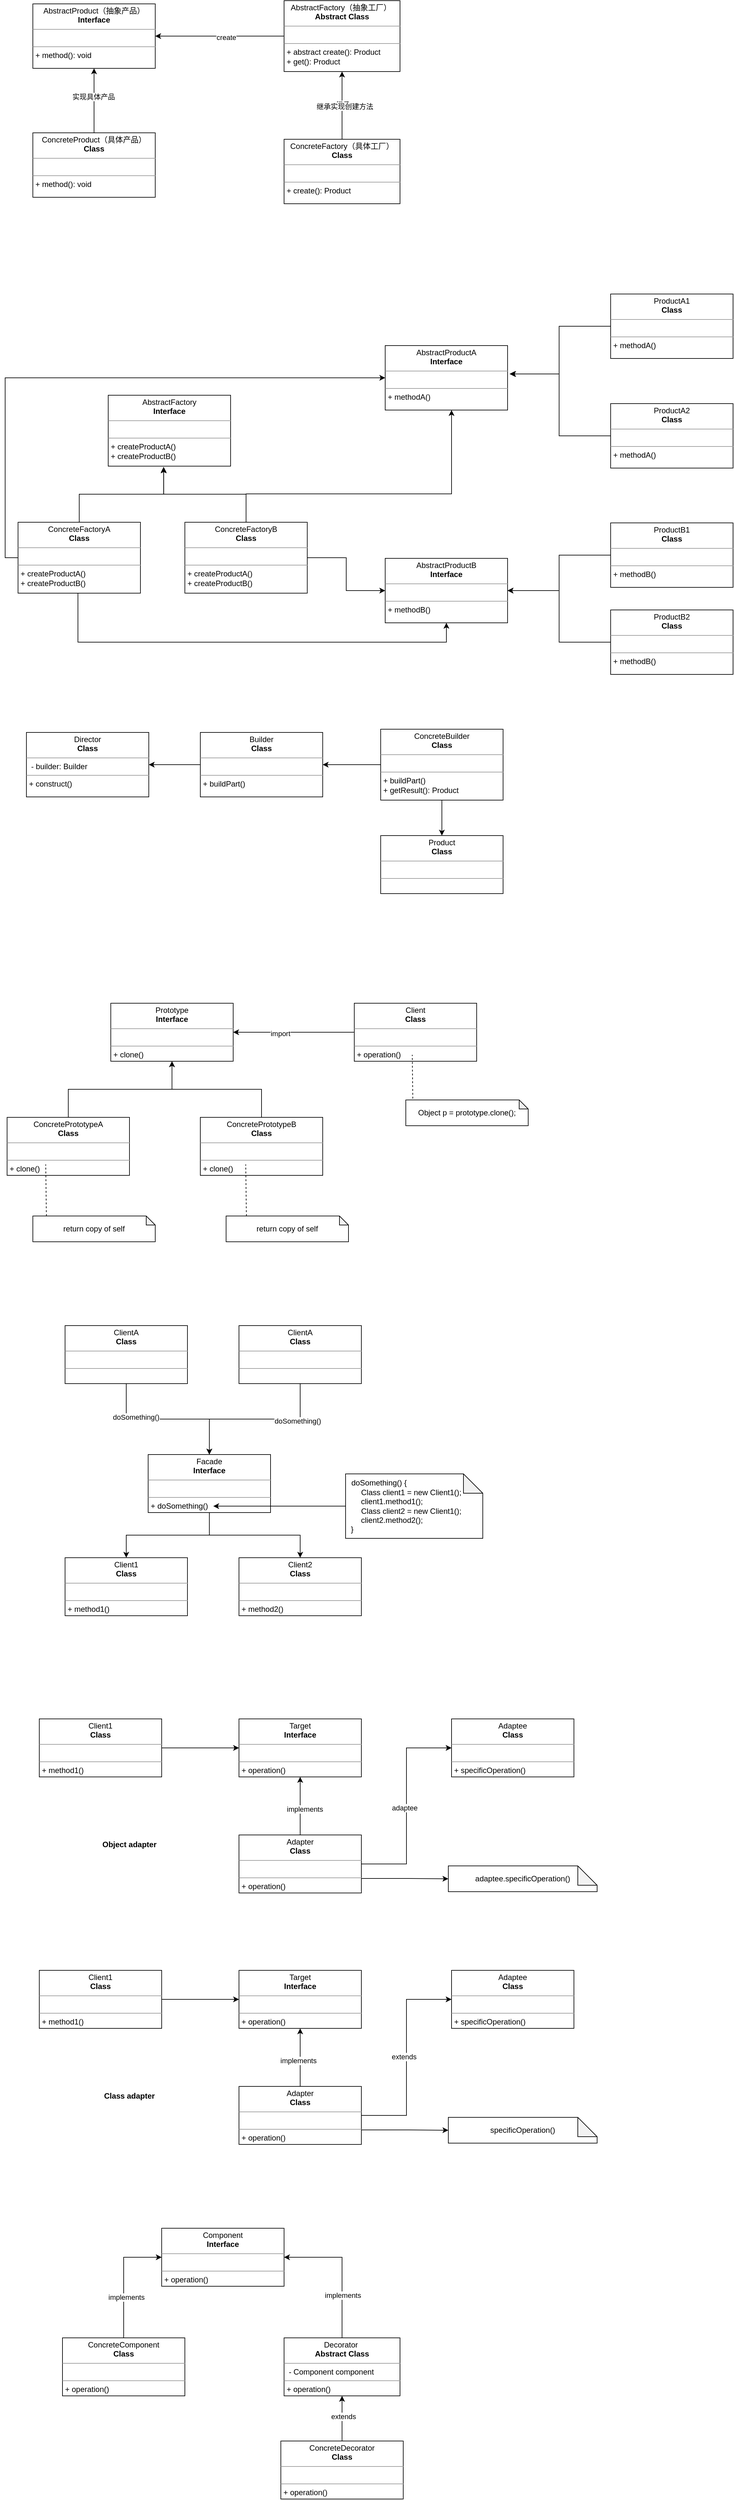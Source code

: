 <mxfile version="23.0.2" type="github">
  <diagram name="第 1 页" id="qbQ6cR2ByOW6Kd5CD2os">
    <mxGraphModel dx="1434" dy="1907" grid="1" gridSize="10" guides="1" tooltips="1" connect="1" arrows="1" fold="1" page="1" pageScale="1" pageWidth="827" pageHeight="1169" math="0" shadow="0">
      <root>
        <mxCell id="0" />
        <mxCell id="1" parent="0" />
        <mxCell id="_LMUJBaVddzOkzJX7sF0-2" value="&lt;p style=&quot;margin:0px;margin-top:4px;text-align:center;&quot;&gt;AbstractFactory&lt;br&gt;&lt;b&gt;Interface&lt;/b&gt;&lt;/p&gt;&lt;hr size=&quot;1&quot;&gt;&lt;p style=&quot;margin:0px;margin-left:4px;&quot;&gt;&lt;br&gt;&lt;/p&gt;&lt;hr size=&quot;1&quot;&gt;&lt;p style=&quot;margin:0px;margin-left:4px;&quot;&gt;+ createProductA()&lt;/p&gt;&lt;p style=&quot;margin:0px;margin-left:4px;&quot;&gt;+ createProductB()&lt;/p&gt;" style="verticalAlign=top;align=left;overflow=fill;fontSize=12;fontFamily=Helvetica;html=1;whiteSpace=wrap;" parent="1" vertex="1">
          <mxGeometry x="207" y="387" width="190" height="110" as="geometry" />
        </mxCell>
        <mxCell id="_LMUJBaVddzOkzJX7sF0-8" value="&lt;p style=&quot;margin:0px;margin-top:4px;text-align:center;&quot;&gt;AbstractProduct（抽象产品）&lt;br&gt;&lt;b&gt;Interface&lt;/b&gt;&lt;/p&gt;&lt;hr size=&quot;1&quot;&gt;&lt;p style=&quot;margin:0px;margin-left:4px;&quot;&gt;&lt;br&gt;&lt;/p&gt;&lt;hr size=&quot;1&quot;&gt;&lt;p style=&quot;margin:0px;margin-left:4px;&quot;&gt;+ method(): void&lt;/p&gt;" style="verticalAlign=top;align=left;overflow=fill;fontSize=12;fontFamily=Helvetica;html=1;whiteSpace=wrap;" parent="1" vertex="1">
          <mxGeometry x="90" y="-220" width="190" height="100" as="geometry" />
        </mxCell>
        <mxCell id="E5OfT0dyjSnbupYeVlnE-2" style="edgeStyle=orthogonalEdgeStyle;rounded=0;orthogonalLoop=1;jettySize=auto;html=1;" parent="1" source="_LMUJBaVddzOkzJX7sF0-25" target="_LMUJBaVddzOkzJX7sF0-8" edge="1">
          <mxGeometry relative="1" as="geometry" />
        </mxCell>
        <mxCell id="E5OfT0dyjSnbupYeVlnE-3" value="实现具体产品" style="edgeLabel;html=1;align=center;verticalAlign=middle;resizable=0;points=[];" parent="E5OfT0dyjSnbupYeVlnE-2" vertex="1" connectable="0">
          <mxGeometry x="0.12" y="1" relative="1" as="geometry">
            <mxPoint as="offset" />
          </mxGeometry>
        </mxCell>
        <mxCell id="_LMUJBaVddzOkzJX7sF0-25" value="&lt;p style=&quot;margin:0px;margin-top:4px;text-align:center;&quot;&gt;ConcreteProduct（具体产品）&lt;br&gt;&lt;b&gt;Class&lt;/b&gt;&lt;/p&gt;&lt;hr size=&quot;1&quot;&gt;&lt;p style=&quot;margin:0px;margin-left:4px;&quot;&gt;&lt;br&gt;&lt;/p&gt;&lt;hr size=&quot;1&quot;&gt;&lt;p style=&quot;margin:0px;margin-left:4px;&quot;&gt;+ method(): void&lt;/p&gt;" style="verticalAlign=top;align=left;overflow=fill;fontSize=12;fontFamily=Helvetica;html=1;whiteSpace=wrap;" parent="1" vertex="1">
          <mxGeometry x="90" y="-20" width="190" height="100" as="geometry" />
        </mxCell>
        <mxCell id="E5OfT0dyjSnbupYeVlnE-11" style="edgeStyle=orthogonalEdgeStyle;rounded=0;orthogonalLoop=1;jettySize=auto;html=1;entryX=1;entryY=0.5;entryDx=0;entryDy=0;" parent="1" source="_LMUJBaVddzOkzJX7sF0-26" target="_LMUJBaVddzOkzJX7sF0-8" edge="1">
          <mxGeometry relative="1" as="geometry" />
        </mxCell>
        <mxCell id="E5OfT0dyjSnbupYeVlnE-12" value="create" style="edgeLabel;html=1;align=center;verticalAlign=middle;resizable=0;points=[];" parent="E5OfT0dyjSnbupYeVlnE-11" vertex="1" connectable="0">
          <mxGeometry x="-0.1" y="2" relative="1" as="geometry">
            <mxPoint as="offset" />
          </mxGeometry>
        </mxCell>
        <mxCell id="_LMUJBaVddzOkzJX7sF0-26" value="&lt;p style=&quot;margin:0px;margin-top:4px;text-align:center;&quot;&gt;AbstractFactory（抽象工厂）&amp;nbsp;&lt;br&gt;&lt;b&gt;Abstract Class&lt;/b&gt;&lt;/p&gt;&lt;hr size=&quot;1&quot;&gt;&lt;p style=&quot;margin:0px;margin-left:4px;&quot;&gt;&lt;br&gt;&lt;/p&gt;&lt;hr size=&quot;1&quot;&gt;&lt;p style=&quot;margin:0px;margin-left:4px;&quot;&gt;+ abstract create(): Product&lt;/p&gt;&lt;p style=&quot;margin:0px;margin-left:4px;&quot;&gt;+ get(): Product&lt;/p&gt;" style="verticalAlign=top;align=left;overflow=fill;fontSize=12;fontFamily=Helvetica;html=1;whiteSpace=wrap;" parent="1" vertex="1">
          <mxGeometry x="480" y="-225" width="180" height="110" as="geometry" />
        </mxCell>
        <mxCell id="_LMUJBaVddzOkzJX7sF0-29" style="edgeStyle=orthogonalEdgeStyle;rounded=0;orthogonalLoop=1;jettySize=auto;html=1;" parent="1" source="_LMUJBaVddzOkzJX7sF0-27" target="_LMUJBaVddzOkzJX7sF0-26" edge="1">
          <mxGeometry relative="1" as="geometry" />
        </mxCell>
        <mxCell id="_LMUJBaVddzOkzJX7sF0-30" value="继承" style="edgeLabel;html=1;align=center;verticalAlign=middle;resizable=0;points=[];" parent="_LMUJBaVddzOkzJX7sF0-29" vertex="1" connectable="0">
          <mxGeometry x="0.029" y="-1" relative="1" as="geometry">
            <mxPoint as="offset" />
          </mxGeometry>
        </mxCell>
        <mxCell id="E5OfT0dyjSnbupYeVlnE-6" value="继承实现创建方法" style="edgeLabel;html=1;align=center;verticalAlign=middle;resizable=0;points=[];" parent="_LMUJBaVddzOkzJX7sF0-29" vertex="1" connectable="0">
          <mxGeometry x="-0.018" y="-4" relative="1" as="geometry">
            <mxPoint as="offset" />
          </mxGeometry>
        </mxCell>
        <mxCell id="_LMUJBaVddzOkzJX7sF0-27" value="&lt;p style=&quot;margin:0px;margin-top:4px;text-align:center;&quot;&gt;ConcreteFactory（具体工厂）&lt;br&gt;&lt;b&gt;Class&lt;/b&gt;&lt;/p&gt;&lt;hr size=&quot;1&quot;&gt;&lt;p style=&quot;margin:0px;margin-left:4px;&quot;&gt;&lt;br&gt;&lt;/p&gt;&lt;hr size=&quot;1&quot;&gt;&lt;p style=&quot;margin:0px;margin-left:4px;&quot;&gt;+ create(): Product&lt;/p&gt;" style="verticalAlign=top;align=left;overflow=fill;fontSize=12;fontFamily=Helvetica;html=1;whiteSpace=wrap;" parent="1" vertex="1">
          <mxGeometry x="480" y="-10" width="180" height="100" as="geometry" />
        </mxCell>
        <mxCell id="E5OfT0dyjSnbupYeVlnE-31" style="edgeStyle=orthogonalEdgeStyle;rounded=0;orthogonalLoop=1;jettySize=auto;html=1;entryX=0;entryY=0.5;entryDx=0;entryDy=0;" parent="1" source="E5OfT0dyjSnbupYeVlnE-16" target="E5OfT0dyjSnbupYeVlnE-18" edge="1">
          <mxGeometry relative="1" as="geometry">
            <Array as="points">
              <mxPoint x="47" y="639" />
              <mxPoint x="47" y="360" />
            </Array>
          </mxGeometry>
        </mxCell>
        <mxCell id="E5OfT0dyjSnbupYeVlnE-33" style="edgeStyle=orthogonalEdgeStyle;rounded=0;orthogonalLoop=1;jettySize=auto;html=1;entryX=0.5;entryY=1;entryDx=0;entryDy=0;" parent="1" source="E5OfT0dyjSnbupYeVlnE-16" target="E5OfT0dyjSnbupYeVlnE-21" edge="1">
          <mxGeometry relative="1" as="geometry">
            <Array as="points">
              <mxPoint x="160" y="770" />
              <mxPoint x="732" y="770" />
            </Array>
          </mxGeometry>
        </mxCell>
        <mxCell id="E5OfT0dyjSnbupYeVlnE-16" value="&lt;p style=&quot;margin:0px;margin-top:4px;text-align:center;&quot;&gt;ConcreteFactoryA&lt;br&gt;&lt;b&gt;Class&lt;/b&gt;&lt;/p&gt;&lt;hr size=&quot;1&quot;&gt;&lt;p style=&quot;margin:0px;margin-left:4px;&quot;&gt;&lt;br&gt;&lt;/p&gt;&lt;hr size=&quot;1&quot;&gt;&lt;p style=&quot;margin:0px;margin-left:4px;&quot;&gt;+ createProductA()&lt;/p&gt;&lt;p style=&quot;margin:0px;margin-left:4px;&quot;&gt;+ createProductB()&lt;/p&gt;" style="verticalAlign=top;align=left;overflow=fill;fontSize=12;fontFamily=Helvetica;html=1;whiteSpace=wrap;" parent="1" vertex="1">
          <mxGeometry x="67" y="584" width="190" height="110" as="geometry" />
        </mxCell>
        <mxCell id="E5OfT0dyjSnbupYeVlnE-34" style="edgeStyle=orthogonalEdgeStyle;rounded=0;orthogonalLoop=1;jettySize=auto;html=1;entryX=0;entryY=0.5;entryDx=0;entryDy=0;" parent="1" source="E5OfT0dyjSnbupYeVlnE-17" target="E5OfT0dyjSnbupYeVlnE-21" edge="1">
          <mxGeometry relative="1" as="geometry" />
        </mxCell>
        <mxCell id="E5OfT0dyjSnbupYeVlnE-17" value="&lt;p style=&quot;margin:0px;margin-top:4px;text-align:center;&quot;&gt;ConcreteFactoryB&lt;br&gt;&lt;b&gt;Class&lt;/b&gt;&lt;/p&gt;&lt;hr size=&quot;1&quot;&gt;&lt;p style=&quot;margin:0px;margin-left:4px;&quot;&gt;&lt;br&gt;&lt;/p&gt;&lt;hr size=&quot;1&quot;&gt;&lt;p style=&quot;margin:0px;margin-left:4px;&quot;&gt;+ createProductA()&lt;/p&gt;&lt;p style=&quot;margin:0px;margin-left:4px;&quot;&gt;+ createProductB()&lt;/p&gt;" style="verticalAlign=top;align=left;overflow=fill;fontSize=12;fontFamily=Helvetica;html=1;whiteSpace=wrap;" parent="1" vertex="1">
          <mxGeometry x="326" y="584" width="190" height="110" as="geometry" />
        </mxCell>
        <mxCell id="E5OfT0dyjSnbupYeVlnE-18" value="&lt;p style=&quot;margin:0px;margin-top:4px;text-align:center;&quot;&gt;AbstractProductA&lt;br&gt;&lt;b&gt;Interface&lt;/b&gt;&lt;/p&gt;&lt;hr size=&quot;1&quot;&gt;&lt;p style=&quot;margin:0px;margin-left:4px;&quot;&gt;&lt;br&gt;&lt;/p&gt;&lt;hr size=&quot;1&quot;&gt;&lt;p style=&quot;margin:0px;margin-left:4px;&quot;&gt;+ methodA()&lt;/p&gt;" style="verticalAlign=top;align=left;overflow=fill;fontSize=12;fontFamily=Helvetica;html=1;whiteSpace=wrap;" parent="1" vertex="1">
          <mxGeometry x="637" y="310" width="190" height="100" as="geometry" />
        </mxCell>
        <mxCell id="E5OfT0dyjSnbupYeVlnE-19" value="&lt;p style=&quot;margin:0px;margin-top:4px;text-align:center;&quot;&gt;ProductA2&lt;br&gt;&lt;b&gt;Class&lt;/b&gt;&lt;/p&gt;&lt;hr size=&quot;1&quot;&gt;&lt;p style=&quot;margin:0px;margin-left:4px;&quot;&gt;&lt;br&gt;&lt;/p&gt;&lt;hr size=&quot;1&quot;&gt;&lt;p style=&quot;margin:0px;margin-left:4px;&quot;&gt;+ methodA()&lt;/p&gt;" style="verticalAlign=top;align=left;overflow=fill;fontSize=12;fontFamily=Helvetica;html=1;whiteSpace=wrap;" parent="1" vertex="1">
          <mxGeometry x="987" y="400" width="190" height="100" as="geometry" />
        </mxCell>
        <mxCell id="E5OfT0dyjSnbupYeVlnE-20" value="&lt;p style=&quot;margin:0px;margin-top:4px;text-align:center;&quot;&gt;ProductA1&lt;br&gt;&lt;b&gt;Class&lt;/b&gt;&lt;/p&gt;&lt;hr size=&quot;1&quot;&gt;&lt;p style=&quot;margin:0px;margin-left:4px;&quot;&gt;&lt;br&gt;&lt;/p&gt;&lt;hr size=&quot;1&quot;&gt;&lt;p style=&quot;margin:0px;margin-left:4px;&quot;&gt;+ methodA()&lt;/p&gt;" style="verticalAlign=top;align=left;overflow=fill;fontSize=12;fontFamily=Helvetica;html=1;whiteSpace=wrap;" parent="1" vertex="1">
          <mxGeometry x="987" y="230" width="190" height="100" as="geometry" />
        </mxCell>
        <mxCell id="E5OfT0dyjSnbupYeVlnE-21" value="&lt;p style=&quot;margin:0px;margin-top:4px;text-align:center;&quot;&gt;AbstractProductB&lt;br&gt;&lt;b&gt;Interface&lt;/b&gt;&lt;/p&gt;&lt;hr size=&quot;1&quot;&gt;&lt;p style=&quot;margin:0px;margin-left:4px;&quot;&gt;&lt;br&gt;&lt;/p&gt;&lt;hr size=&quot;1&quot;&gt;&lt;p style=&quot;margin:0px;margin-left:4px;&quot;&gt;+ methodB()&lt;/p&gt;" style="verticalAlign=top;align=left;overflow=fill;fontSize=12;fontFamily=Helvetica;html=1;whiteSpace=wrap;" parent="1" vertex="1">
          <mxGeometry x="637" y="640" width="190" height="100" as="geometry" />
        </mxCell>
        <mxCell id="E5OfT0dyjSnbupYeVlnE-25" style="edgeStyle=orthogonalEdgeStyle;rounded=0;orthogonalLoop=1;jettySize=auto;html=1;entryX=1;entryY=0.5;entryDx=0;entryDy=0;" parent="1" source="E5OfT0dyjSnbupYeVlnE-22" target="E5OfT0dyjSnbupYeVlnE-21" edge="1">
          <mxGeometry relative="1" as="geometry" />
        </mxCell>
        <mxCell id="E5OfT0dyjSnbupYeVlnE-22" value="&lt;p style=&quot;margin:0px;margin-top:4px;text-align:center;&quot;&gt;ProductB2&lt;br&gt;&lt;b&gt;Class&lt;/b&gt;&lt;/p&gt;&lt;hr size=&quot;1&quot;&gt;&lt;p style=&quot;margin:0px;margin-left:4px;&quot;&gt;&lt;br&gt;&lt;/p&gt;&lt;hr size=&quot;1&quot;&gt;&lt;p style=&quot;margin:0px;margin-left:4px;&quot;&gt;+ methodB()&lt;/p&gt;" style="verticalAlign=top;align=left;overflow=fill;fontSize=12;fontFamily=Helvetica;html=1;whiteSpace=wrap;" parent="1" vertex="1">
          <mxGeometry x="987" y="720" width="190" height="100" as="geometry" />
        </mxCell>
        <mxCell id="E5OfT0dyjSnbupYeVlnE-24" style="edgeStyle=orthogonalEdgeStyle;rounded=0;orthogonalLoop=1;jettySize=auto;html=1;entryX=1;entryY=0.5;entryDx=0;entryDy=0;" parent="1" source="E5OfT0dyjSnbupYeVlnE-23" target="E5OfT0dyjSnbupYeVlnE-21" edge="1">
          <mxGeometry relative="1" as="geometry" />
        </mxCell>
        <mxCell id="E5OfT0dyjSnbupYeVlnE-23" value="&lt;p style=&quot;margin:0px;margin-top:4px;text-align:center;&quot;&gt;ProductB1&lt;br&gt;&lt;b&gt;Class&lt;/b&gt;&lt;/p&gt;&lt;hr size=&quot;1&quot;&gt;&lt;p style=&quot;margin:0px;margin-left:4px;&quot;&gt;&lt;br&gt;&lt;/p&gt;&lt;hr size=&quot;1&quot;&gt;&lt;p style=&quot;margin:0px;margin-left:4px;&quot;&gt;+ methodB()&lt;/p&gt;" style="verticalAlign=top;align=left;overflow=fill;fontSize=12;fontFamily=Helvetica;html=1;whiteSpace=wrap;" parent="1" vertex="1">
          <mxGeometry x="987" y="585" width="190" height="100" as="geometry" />
        </mxCell>
        <mxCell id="E5OfT0dyjSnbupYeVlnE-26" style="edgeStyle=orthogonalEdgeStyle;rounded=0;orthogonalLoop=1;jettySize=auto;html=1;entryX=0.453;entryY=1.018;entryDx=0;entryDy=0;entryPerimeter=0;" parent="1" source="E5OfT0dyjSnbupYeVlnE-16" target="_LMUJBaVddzOkzJX7sF0-2" edge="1">
          <mxGeometry relative="1" as="geometry" />
        </mxCell>
        <mxCell id="E5OfT0dyjSnbupYeVlnE-27" style="edgeStyle=orthogonalEdgeStyle;rounded=0;orthogonalLoop=1;jettySize=auto;html=1;entryX=0.453;entryY=1.009;entryDx=0;entryDy=0;entryPerimeter=0;" parent="1" source="E5OfT0dyjSnbupYeVlnE-17" target="_LMUJBaVddzOkzJX7sF0-2" edge="1">
          <mxGeometry relative="1" as="geometry" />
        </mxCell>
        <mxCell id="E5OfT0dyjSnbupYeVlnE-28" style="edgeStyle=orthogonalEdgeStyle;rounded=0;orthogonalLoop=1;jettySize=auto;html=1;entryX=1.016;entryY=0.44;entryDx=0;entryDy=0;entryPerimeter=0;" parent="1" source="E5OfT0dyjSnbupYeVlnE-20" target="E5OfT0dyjSnbupYeVlnE-18" edge="1">
          <mxGeometry relative="1" as="geometry" />
        </mxCell>
        <mxCell id="E5OfT0dyjSnbupYeVlnE-29" style="edgeStyle=orthogonalEdgeStyle;rounded=0;orthogonalLoop=1;jettySize=auto;html=1;entryX=1.021;entryY=0.44;entryDx=0;entryDy=0;entryPerimeter=0;" parent="1" source="E5OfT0dyjSnbupYeVlnE-19" target="E5OfT0dyjSnbupYeVlnE-18" edge="1">
          <mxGeometry relative="1" as="geometry" />
        </mxCell>
        <mxCell id="E5OfT0dyjSnbupYeVlnE-35" style="edgeStyle=orthogonalEdgeStyle;rounded=0;orthogonalLoop=1;jettySize=auto;html=1;entryX=0.542;entryY=1;entryDx=0;entryDy=0;entryPerimeter=0;" parent="1" source="E5OfT0dyjSnbupYeVlnE-17" target="E5OfT0dyjSnbupYeVlnE-18" edge="1">
          <mxGeometry relative="1" as="geometry">
            <Array as="points">
              <mxPoint x="421" y="540" />
              <mxPoint x="740" y="540" />
            </Array>
          </mxGeometry>
        </mxCell>
        <mxCell id="G7bzIEGxIDmM2HZuvsvY-1" value="&lt;p style=&quot;margin:0px;margin-top:4px;text-align:center;&quot;&gt;Director&lt;br&gt;&lt;b&gt;Class&lt;/b&gt;&lt;/p&gt;&lt;hr size=&quot;1&quot;&gt;&lt;p style=&quot;margin:0px;margin-left:4px;&quot;&gt;&amp;nbsp;- builder: Builder&lt;/p&gt;&lt;hr size=&quot;1&quot;&gt;&lt;p style=&quot;margin:0px;margin-left:4px;&quot;&gt;+ construct()&lt;/p&gt;" style="verticalAlign=top;align=left;overflow=fill;fontSize=12;fontFamily=Helvetica;html=1;whiteSpace=wrap;" parent="1" vertex="1">
          <mxGeometry x="80" y="910" width="190" height="100" as="geometry" />
        </mxCell>
        <mxCell id="G7bzIEGxIDmM2HZuvsvY-8" style="edgeStyle=orthogonalEdgeStyle;rounded=0;orthogonalLoop=1;jettySize=auto;html=1;" parent="1" source="G7bzIEGxIDmM2HZuvsvY-2" target="G7bzIEGxIDmM2HZuvsvY-1" edge="1">
          <mxGeometry relative="1" as="geometry" />
        </mxCell>
        <mxCell id="G7bzIEGxIDmM2HZuvsvY-2" value="&lt;p style=&quot;margin:0px;margin-top:4px;text-align:center;&quot;&gt;Builder&lt;br&gt;&lt;b&gt;Class&lt;/b&gt;&lt;/p&gt;&lt;hr size=&quot;1&quot;&gt;&lt;p style=&quot;margin:0px;margin-left:4px;&quot;&gt;&lt;br&gt;&lt;/p&gt;&lt;hr size=&quot;1&quot;&gt;&lt;p style=&quot;margin:0px;margin-left:4px;&quot;&gt;+ buildPart()&lt;/p&gt;" style="verticalAlign=top;align=left;overflow=fill;fontSize=12;fontFamily=Helvetica;html=1;whiteSpace=wrap;" parent="1" vertex="1">
          <mxGeometry x="350" y="910" width="190" height="100" as="geometry" />
        </mxCell>
        <mxCell id="G7bzIEGxIDmM2HZuvsvY-5" style="edgeStyle=orthogonalEdgeStyle;rounded=0;orthogonalLoop=1;jettySize=auto;html=1;entryX=0.5;entryY=0;entryDx=0;entryDy=0;" parent="1" source="G7bzIEGxIDmM2HZuvsvY-3" target="G7bzIEGxIDmM2HZuvsvY-4" edge="1">
          <mxGeometry relative="1" as="geometry" />
        </mxCell>
        <mxCell id="G7bzIEGxIDmM2HZuvsvY-7" style="edgeStyle=orthogonalEdgeStyle;rounded=0;orthogonalLoop=1;jettySize=auto;html=1;" parent="1" source="G7bzIEGxIDmM2HZuvsvY-3" target="G7bzIEGxIDmM2HZuvsvY-2" edge="1">
          <mxGeometry relative="1" as="geometry" />
        </mxCell>
        <mxCell id="G7bzIEGxIDmM2HZuvsvY-3" value="&lt;p style=&quot;margin:0px;margin-top:4px;text-align:center;&quot;&gt;ConcreteBuilder&lt;br&gt;&lt;b&gt;Class&lt;/b&gt;&lt;/p&gt;&lt;hr size=&quot;1&quot;&gt;&lt;p style=&quot;margin:0px;margin-left:4px;&quot;&gt;&lt;br&gt;&lt;/p&gt;&lt;hr size=&quot;1&quot;&gt;&lt;p style=&quot;margin:0px;margin-left:4px;&quot;&gt;+ buildPart()&lt;/p&gt;&lt;p style=&quot;margin:0px;margin-left:4px;&quot;&gt;+ getResult(): Product&lt;/p&gt;" style="verticalAlign=top;align=left;overflow=fill;fontSize=12;fontFamily=Helvetica;html=1;whiteSpace=wrap;" parent="1" vertex="1">
          <mxGeometry x="630" y="905" width="190" height="110" as="geometry" />
        </mxCell>
        <mxCell id="G7bzIEGxIDmM2HZuvsvY-4" value="&lt;p style=&quot;margin:0px;margin-top:4px;text-align:center;&quot;&gt;Product&lt;br&gt;&lt;b&gt;Class&lt;/b&gt;&lt;/p&gt;&lt;hr size=&quot;1&quot;&gt;&lt;p style=&quot;margin:0px;margin-left:4px;&quot;&gt;&lt;br&gt;&lt;/p&gt;&lt;hr size=&quot;1&quot;&gt;&lt;p style=&quot;margin:0px;margin-left:4px;&quot;&gt;&lt;br&gt;&lt;/p&gt;" style="verticalAlign=top;align=left;overflow=fill;fontSize=12;fontFamily=Helvetica;html=1;whiteSpace=wrap;" parent="1" vertex="1">
          <mxGeometry x="630" y="1070" width="190" height="90" as="geometry" />
        </mxCell>
        <mxCell id="EGWMKxYaBp4hWQA9BS_I-1" value="&lt;p style=&quot;margin:0px;margin-top:4px;text-align:center;&quot;&gt;Prototype&lt;br&gt;&lt;b&gt;Interface&lt;/b&gt;&lt;/p&gt;&lt;hr size=&quot;1&quot;&gt;&lt;p style=&quot;margin:0px;margin-left:4px;&quot;&gt;&lt;br&gt;&lt;/p&gt;&lt;hr size=&quot;1&quot;&gt;&lt;p style=&quot;margin:0px;margin-left:4px;&quot;&gt;+ clone()&lt;br&gt;&lt;/p&gt;" style="verticalAlign=top;align=left;overflow=fill;fontSize=12;fontFamily=Helvetica;html=1;whiteSpace=wrap;" parent="1" vertex="1">
          <mxGeometry x="211" y="1330" width="190" height="90" as="geometry" />
        </mxCell>
        <mxCell id="EGWMKxYaBp4hWQA9BS_I-17" style="edgeStyle=orthogonalEdgeStyle;rounded=0;orthogonalLoop=1;jettySize=auto;html=1;" parent="1" source="EGWMKxYaBp4hWQA9BS_I-2" target="EGWMKxYaBp4hWQA9BS_I-1" edge="1">
          <mxGeometry relative="1" as="geometry" />
        </mxCell>
        <mxCell id="EGWMKxYaBp4hWQA9BS_I-18" value="import" style="edgeLabel;html=1;align=center;verticalAlign=middle;resizable=0;points=[];" parent="EGWMKxYaBp4hWQA9BS_I-17" vertex="1" connectable="0">
          <mxGeometry x="0.223" y="2" relative="1" as="geometry">
            <mxPoint as="offset" />
          </mxGeometry>
        </mxCell>
        <mxCell id="EGWMKxYaBp4hWQA9BS_I-2" value="&lt;p style=&quot;margin:0px;margin-top:4px;text-align:center;&quot;&gt;Client&lt;br&gt;&lt;b&gt;Class&lt;/b&gt;&lt;/p&gt;&lt;hr size=&quot;1&quot;&gt;&lt;p style=&quot;margin:0px;margin-left:4px;&quot;&gt;&lt;br&gt;&lt;/p&gt;&lt;hr size=&quot;1&quot;&gt;&lt;p style=&quot;margin:0px;margin-left:4px;&quot;&gt;+ operation()&lt;/p&gt;" style="verticalAlign=top;align=left;overflow=fill;fontSize=12;fontFamily=Helvetica;html=1;whiteSpace=wrap;" parent="1" vertex="1">
          <mxGeometry x="589" y="1330" width="190" height="90" as="geometry" />
        </mxCell>
        <mxCell id="EGWMKxYaBp4hWQA9BS_I-3" value="return copy of self" style="shape=note;whiteSpace=wrap;html=1;backgroundOutline=1;darkOpacity=0.05;size=14;" parent="1" vertex="1">
          <mxGeometry x="90" y="1660" width="190" height="40" as="geometry" />
        </mxCell>
        <mxCell id="EGWMKxYaBp4hWQA9BS_I-4" value="" style="endArrow=none;dashed=1;html=1;rounded=0;exitX=0.058;exitY=0.25;exitDx=0;exitDy=0;exitPerimeter=0;" parent="1" source="EGWMKxYaBp4hWQA9BS_I-12" edge="1">
          <mxGeometry width="50" height="50" relative="1" as="geometry">
            <mxPoint x="679" y="1460" as="sourcePoint" />
            <mxPoint x="679" y="1410" as="targetPoint" />
          </mxGeometry>
        </mxCell>
        <mxCell id="EGWMKxYaBp4hWQA9BS_I-16" style="edgeStyle=orthogonalEdgeStyle;rounded=0;orthogonalLoop=1;jettySize=auto;html=1;entryX=0.5;entryY=1;entryDx=0;entryDy=0;" parent="1" source="EGWMKxYaBp4hWQA9BS_I-6" target="EGWMKxYaBp4hWQA9BS_I-1" edge="1">
          <mxGeometry relative="1" as="geometry" />
        </mxCell>
        <mxCell id="EGWMKxYaBp4hWQA9BS_I-6" value="&lt;p style=&quot;margin:0px;margin-top:4px;text-align:center;&quot;&gt;ConcretePrototypeA&lt;br&gt;&lt;b&gt;Class&lt;/b&gt;&lt;/p&gt;&lt;hr size=&quot;1&quot;&gt;&lt;p style=&quot;margin:0px;margin-left:4px;&quot;&gt;&lt;br&gt;&lt;/p&gt;&lt;hr size=&quot;1&quot;&gt;&lt;p style=&quot;margin:0px;margin-left:4px;&quot;&gt;+ clone()&lt;/p&gt;" style="verticalAlign=top;align=left;overflow=fill;fontSize=12;fontFamily=Helvetica;html=1;whiteSpace=wrap;" parent="1" vertex="1">
          <mxGeometry x="50" y="1507" width="190" height="90" as="geometry" />
        </mxCell>
        <mxCell id="EGWMKxYaBp4hWQA9BS_I-15" style="edgeStyle=orthogonalEdgeStyle;rounded=0;orthogonalLoop=1;jettySize=auto;html=1;entryX=0.5;entryY=1;entryDx=0;entryDy=0;" parent="1" source="EGWMKxYaBp4hWQA9BS_I-7" target="EGWMKxYaBp4hWQA9BS_I-1" edge="1">
          <mxGeometry relative="1" as="geometry" />
        </mxCell>
        <mxCell id="EGWMKxYaBp4hWQA9BS_I-7" value="&lt;p style=&quot;margin:0px;margin-top:4px;text-align:center;&quot;&gt;ConcretePrototypeB&lt;br&gt;&lt;b&gt;Class&lt;/b&gt;&lt;/p&gt;&lt;hr size=&quot;1&quot;&gt;&lt;p style=&quot;margin:0px;margin-left:4px;&quot;&gt;&lt;br&gt;&lt;/p&gt;&lt;hr size=&quot;1&quot;&gt;&lt;p style=&quot;margin:0px;margin-left:4px;&quot;&gt;+ clone()&lt;/p&gt;" style="verticalAlign=top;align=left;overflow=fill;fontSize=12;fontFamily=Helvetica;html=1;whiteSpace=wrap;" parent="1" vertex="1">
          <mxGeometry x="350" y="1507" width="190" height="90" as="geometry" />
        </mxCell>
        <mxCell id="EGWMKxYaBp4hWQA9BS_I-11" value="return copy of self" style="shape=note;whiteSpace=wrap;html=1;backgroundOutline=1;darkOpacity=0.05;size=14;" parent="1" vertex="1">
          <mxGeometry x="390" y="1660" width="190" height="40" as="geometry" />
        </mxCell>
        <mxCell id="EGWMKxYaBp4hWQA9BS_I-12" value="Object p = prototype.clone();" style="shape=note;whiteSpace=wrap;html=1;backgroundOutline=1;darkOpacity=0.05;size=14;" parent="1" vertex="1">
          <mxGeometry x="669" y="1480" width="190" height="40" as="geometry" />
        </mxCell>
        <mxCell id="EGWMKxYaBp4hWQA9BS_I-13" value="" style="endArrow=none;dashed=1;html=1;rounded=0;exitX=0.058;exitY=0.25;exitDx=0;exitDy=0;exitPerimeter=0;" parent="1" edge="1">
          <mxGeometry width="50" height="50" relative="1" as="geometry">
            <mxPoint x="421.5" y="1660" as="sourcePoint" />
            <mxPoint x="420.5" y="1580" as="targetPoint" />
          </mxGeometry>
        </mxCell>
        <mxCell id="EGWMKxYaBp4hWQA9BS_I-14" value="" style="endArrow=none;dashed=1;html=1;rounded=0;exitX=0.058;exitY=0.25;exitDx=0;exitDy=0;exitPerimeter=0;" parent="1" edge="1">
          <mxGeometry width="50" height="50" relative="1" as="geometry">
            <mxPoint x="111" y="1660" as="sourcePoint" />
            <mxPoint x="110" y="1580" as="targetPoint" />
          </mxGeometry>
        </mxCell>
        <mxCell id="w5o5N3nwW46hR8c56F0j-5" style="edgeStyle=orthogonalEdgeStyle;rounded=0;orthogonalLoop=1;jettySize=auto;html=1;exitX=0.5;exitY=1;exitDx=0;exitDy=0;entryX=0.5;entryY=0;entryDx=0;entryDy=0;" parent="1" source="w5o5N3nwW46hR8c56F0j-1" target="w5o5N3nwW46hR8c56F0j-4" edge="1">
          <mxGeometry relative="1" as="geometry" />
        </mxCell>
        <mxCell id="w5o5N3nwW46hR8c56F0j-7" value="doSomething()" style="edgeLabel;html=1;align=center;verticalAlign=middle;resizable=0;points=[];" parent="w5o5N3nwW46hR8c56F0j-5" vertex="1" connectable="0">
          <mxGeometry x="-0.414" y="3" relative="1" as="geometry">
            <mxPoint as="offset" />
          </mxGeometry>
        </mxCell>
        <mxCell id="w5o5N3nwW46hR8c56F0j-1" value="&lt;p style=&quot;margin:0px;margin-top:4px;text-align:center;&quot;&gt;ClientA&lt;br&gt;&lt;b&gt;Class&lt;/b&gt;&lt;/p&gt;&lt;hr size=&quot;1&quot;&gt;&lt;p style=&quot;margin:0px;margin-left:4px;&quot;&gt;&lt;br&gt;&lt;/p&gt;&lt;hr size=&quot;1&quot;&gt;&lt;p style=&quot;margin:0px;margin-left:4px;&quot;&gt;&lt;br&gt;&lt;/p&gt;" style="verticalAlign=top;align=left;overflow=fill;fontSize=12;fontFamily=Helvetica;html=1;whiteSpace=wrap;" parent="1" vertex="1">
          <mxGeometry x="140" y="1830" width="190" height="90" as="geometry" />
        </mxCell>
        <mxCell id="w5o5N3nwW46hR8c56F0j-6" style="edgeStyle=orthogonalEdgeStyle;rounded=0;orthogonalLoop=1;jettySize=auto;html=1;entryX=0.5;entryY=0;entryDx=0;entryDy=0;" parent="1" source="w5o5N3nwW46hR8c56F0j-2" target="w5o5N3nwW46hR8c56F0j-4" edge="1">
          <mxGeometry relative="1" as="geometry" />
        </mxCell>
        <mxCell id="w5o5N3nwW46hR8c56F0j-8" value="doSomething()" style="edgeLabel;html=1;align=center;verticalAlign=middle;resizable=0;points=[];" parent="w5o5N3nwW46hR8c56F0j-6" vertex="1" connectable="0">
          <mxGeometry x="-0.53" y="3" relative="1" as="geometry">
            <mxPoint as="offset" />
          </mxGeometry>
        </mxCell>
        <mxCell id="w5o5N3nwW46hR8c56F0j-2" value="&lt;p style=&quot;margin:0px;margin-top:4px;text-align:center;&quot;&gt;ClientA&lt;br&gt;&lt;b&gt;Class&lt;/b&gt;&lt;/p&gt;&lt;hr size=&quot;1&quot;&gt;&lt;p style=&quot;margin:0px;margin-left:4px;&quot;&gt;&lt;br&gt;&lt;/p&gt;&lt;hr size=&quot;1&quot;&gt;&lt;p style=&quot;margin:0px;margin-left:4px;&quot;&gt;&lt;br&gt;&lt;/p&gt;" style="verticalAlign=top;align=left;overflow=fill;fontSize=12;fontFamily=Helvetica;html=1;whiteSpace=wrap;" parent="1" vertex="1">
          <mxGeometry x="410" y="1830" width="190" height="90" as="geometry" />
        </mxCell>
        <mxCell id="w5o5N3nwW46hR8c56F0j-12" style="edgeStyle=orthogonalEdgeStyle;rounded=0;orthogonalLoop=1;jettySize=auto;html=1;entryX=0.5;entryY=0;entryDx=0;entryDy=0;" parent="1" source="w5o5N3nwW46hR8c56F0j-4" target="w5o5N3nwW46hR8c56F0j-10" edge="1">
          <mxGeometry relative="1" as="geometry" />
        </mxCell>
        <mxCell id="w5o5N3nwW46hR8c56F0j-13" style="edgeStyle=orthogonalEdgeStyle;rounded=0;orthogonalLoop=1;jettySize=auto;html=1;" parent="1" source="w5o5N3nwW46hR8c56F0j-4" target="w5o5N3nwW46hR8c56F0j-11" edge="1">
          <mxGeometry relative="1" as="geometry" />
        </mxCell>
        <mxCell id="w5o5N3nwW46hR8c56F0j-4" value="&lt;p style=&quot;margin:0px;margin-top:4px;text-align:center;&quot;&gt;Facade&lt;br&gt;&lt;b&gt;Interface&lt;/b&gt;&lt;/p&gt;&lt;hr size=&quot;1&quot;&gt;&lt;p style=&quot;margin:0px;margin-left:4px;&quot;&gt;&lt;br&gt;&lt;/p&gt;&lt;hr size=&quot;1&quot;&gt;&lt;p style=&quot;margin:0px;margin-left:4px;&quot;&gt;+ doSomething()&lt;br&gt;&lt;/p&gt;" style="verticalAlign=top;align=left;overflow=fill;fontSize=12;fontFamily=Helvetica;html=1;whiteSpace=wrap;" parent="1" vertex="1">
          <mxGeometry x="269" y="2030" width="190" height="90" as="geometry" />
        </mxCell>
        <mxCell id="w5o5N3nwW46hR8c56F0j-10" value="&lt;p style=&quot;margin:0px;margin-top:4px;text-align:center;&quot;&gt;Client1&lt;br&gt;&lt;b&gt;Class&lt;/b&gt;&lt;/p&gt;&lt;hr size=&quot;1&quot;&gt;&lt;p style=&quot;margin:0px;margin-left:4px;&quot;&gt;&lt;br&gt;&lt;/p&gt;&lt;hr size=&quot;1&quot;&gt;&lt;p style=&quot;margin:0px;margin-left:4px;&quot;&gt;+ method1()&lt;/p&gt;" style="verticalAlign=top;align=left;overflow=fill;fontSize=12;fontFamily=Helvetica;html=1;whiteSpace=wrap;" parent="1" vertex="1">
          <mxGeometry x="140" y="2190" width="190" height="90" as="geometry" />
        </mxCell>
        <mxCell id="w5o5N3nwW46hR8c56F0j-11" value="&lt;p style=&quot;margin:0px;margin-top:4px;text-align:center;&quot;&gt;Client2&lt;br&gt;&lt;b&gt;Class&lt;/b&gt;&lt;/p&gt;&lt;hr size=&quot;1&quot;&gt;&lt;p style=&quot;margin:0px;margin-left:4px;&quot;&gt;&lt;br&gt;&lt;/p&gt;&lt;hr size=&quot;1&quot;&gt;&lt;p style=&quot;margin:0px;margin-left:4px;&quot;&gt;+ method2()&lt;/p&gt;" style="verticalAlign=top;align=left;overflow=fill;fontSize=12;fontFamily=Helvetica;html=1;whiteSpace=wrap;" parent="1" vertex="1">
          <mxGeometry x="410" y="2190" width="190" height="90" as="geometry" />
        </mxCell>
        <mxCell id="w5o5N3nwW46hR8c56F0j-14" value="doSomething() {&amp;nbsp; &amp;nbsp; &amp;nbsp; &amp;nbsp; &amp;nbsp; &amp;nbsp; &amp;nbsp; &amp;nbsp; &amp;nbsp; &amp;nbsp; &amp;nbsp; &amp;nbsp; &amp;nbsp; &amp;nbsp; &amp;nbsp; &amp;nbsp; &amp;nbsp;&lt;br&gt;&amp;nbsp;Class client1 = new Client1();&amp;nbsp; &amp;nbsp;&amp;nbsp;&lt;br&gt;client1.method1();&amp;nbsp; &amp;nbsp; &amp;nbsp; &amp;nbsp; &amp;nbsp; &amp;nbsp; &amp;nbsp; &amp;nbsp; &amp;nbsp; &amp;nbsp; &amp;nbsp;&lt;br&gt;&amp;nbsp;Class client2 = new Client1();&amp;nbsp; &amp;nbsp;&amp;nbsp;&lt;br&gt;client2.method2();&amp;nbsp; &amp;nbsp; &amp;nbsp; &amp;nbsp; &amp;nbsp; &amp;nbsp; &amp;nbsp; &amp;nbsp; &amp;nbsp; &amp;nbsp; &amp;nbsp;&lt;br&gt;&amp;nbsp;}&amp;nbsp; &amp;nbsp; &amp;nbsp; &amp;nbsp; &amp;nbsp; &amp;nbsp; &amp;nbsp; &amp;nbsp; &amp;nbsp; &amp;nbsp; &amp;nbsp; &amp;nbsp; &amp;nbsp; &amp;nbsp; &amp;nbsp; &amp;nbsp; &amp;nbsp; &amp;nbsp; &amp;nbsp; &amp;nbsp; &amp;nbsp; &amp;nbsp; &amp;nbsp; &amp;nbsp; &amp;nbsp; &amp;nbsp; &amp;nbsp; &amp;nbsp; &amp;nbsp; &amp;nbsp;" style="shape=note;whiteSpace=wrap;html=1;backgroundOutline=1;darkOpacity=0.05;" parent="1" vertex="1">
          <mxGeometry x="575.5" y="2060" width="213" height="100" as="geometry" />
        </mxCell>
        <mxCell id="w5o5N3nwW46hR8c56F0j-16" style="edgeStyle=orthogonalEdgeStyle;rounded=0;orthogonalLoop=1;jettySize=auto;html=1;entryX=0.532;entryY=0.889;entryDx=0;entryDy=0;entryPerimeter=0;" parent="1" source="w5o5N3nwW46hR8c56F0j-14" target="w5o5N3nwW46hR8c56F0j-4" edge="1">
          <mxGeometry relative="1" as="geometry" />
        </mxCell>
        <mxCell id="w5o5N3nwW46hR8c56F0j-22" style="edgeStyle=orthogonalEdgeStyle;rounded=0;orthogonalLoop=1;jettySize=auto;html=1;" parent="1" source="w5o5N3nwW46hR8c56F0j-18" target="w5o5N3nwW46hR8c56F0j-19" edge="1">
          <mxGeometry relative="1" as="geometry" />
        </mxCell>
        <mxCell id="w5o5N3nwW46hR8c56F0j-18" value="&lt;p style=&quot;margin:0px;margin-top:4px;text-align:center;&quot;&gt;Client1&lt;br&gt;&lt;b&gt;Class&lt;/b&gt;&lt;/p&gt;&lt;hr size=&quot;1&quot;&gt;&lt;p style=&quot;margin:0px;margin-left:4px;&quot;&gt;&lt;br&gt;&lt;/p&gt;&lt;hr size=&quot;1&quot;&gt;&lt;p style=&quot;margin:0px;margin-left:4px;&quot;&gt;+ method1()&lt;/p&gt;" style="verticalAlign=top;align=left;overflow=fill;fontSize=12;fontFamily=Helvetica;html=1;whiteSpace=wrap;" parent="1" vertex="1">
          <mxGeometry x="100" y="2440" width="190" height="90" as="geometry" />
        </mxCell>
        <mxCell id="w5o5N3nwW46hR8c56F0j-19" value="&lt;p style=&quot;margin:0px;margin-top:4px;text-align:center;&quot;&gt;Target&lt;br&gt;&lt;b style=&quot;border-color: var(--border-color);&quot;&gt;Interface&lt;/b&gt;&lt;br&gt;&lt;/p&gt;&lt;hr size=&quot;1&quot;&gt;&lt;p style=&quot;margin:0px;margin-left:4px;&quot;&gt;&lt;br&gt;&lt;/p&gt;&lt;hr size=&quot;1&quot;&gt;&lt;p style=&quot;margin:0px;margin-left:4px;&quot;&gt;+ operation()&lt;/p&gt;" style="verticalAlign=top;align=left;overflow=fill;fontSize=12;fontFamily=Helvetica;html=1;whiteSpace=wrap;" parent="1" vertex="1">
          <mxGeometry x="410" y="2440" width="190" height="90" as="geometry" />
        </mxCell>
        <mxCell id="w5o5N3nwW46hR8c56F0j-20" value="&lt;p style=&quot;margin:0px;margin-top:4px;text-align:center;&quot;&gt;Adaptee&lt;br&gt;&lt;b&gt;Class&lt;/b&gt;&lt;/p&gt;&lt;hr size=&quot;1&quot;&gt;&lt;p style=&quot;margin:0px;margin-left:4px;&quot;&gt;&lt;br&gt;&lt;/p&gt;&lt;hr size=&quot;1&quot;&gt;&lt;p style=&quot;margin:0px;margin-left:4px;&quot;&gt;+ specificOperation()&lt;/p&gt;" style="verticalAlign=top;align=left;overflow=fill;fontSize=12;fontFamily=Helvetica;html=1;whiteSpace=wrap;" parent="1" vertex="1">
          <mxGeometry x="740" y="2440" width="190" height="90" as="geometry" />
        </mxCell>
        <mxCell id="w5o5N3nwW46hR8c56F0j-24" style="edgeStyle=orthogonalEdgeStyle;rounded=0;orthogonalLoop=1;jettySize=auto;html=1;entryX=0.5;entryY=1;entryDx=0;entryDy=0;" parent="1" source="w5o5N3nwW46hR8c56F0j-21" target="w5o5N3nwW46hR8c56F0j-19" edge="1">
          <mxGeometry relative="1" as="geometry" />
        </mxCell>
        <mxCell id="w5o5N3nwW46hR8c56F0j-44" value="implements" style="edgeLabel;html=1;align=center;verticalAlign=middle;resizable=0;points=[];" parent="w5o5N3nwW46hR8c56F0j-24" vertex="1" connectable="0">
          <mxGeometry x="-0.111" y="-7" relative="1" as="geometry">
            <mxPoint as="offset" />
          </mxGeometry>
        </mxCell>
        <mxCell id="w5o5N3nwW46hR8c56F0j-25" style="edgeStyle=orthogonalEdgeStyle;rounded=0;orthogonalLoop=1;jettySize=auto;html=1;entryX=0;entryY=0.5;entryDx=0;entryDy=0;" parent="1" source="w5o5N3nwW46hR8c56F0j-21" target="w5o5N3nwW46hR8c56F0j-20" edge="1">
          <mxGeometry relative="1" as="geometry" />
        </mxCell>
        <mxCell id="w5o5N3nwW46hR8c56F0j-27" value="adaptee" style="edgeLabel;html=1;align=center;verticalAlign=middle;resizable=0;points=[];" parent="w5o5N3nwW46hR8c56F0j-25" vertex="1" connectable="0">
          <mxGeometry x="-0.019" y="3" relative="1" as="geometry">
            <mxPoint as="offset" />
          </mxGeometry>
        </mxCell>
        <mxCell id="w5o5N3nwW46hR8c56F0j-21" value="&lt;p style=&quot;margin:0px;margin-top:4px;text-align:center;&quot;&gt;Adapter&lt;br&gt;&lt;b&gt;Class&lt;/b&gt;&lt;/p&gt;&lt;hr size=&quot;1&quot;&gt;&lt;p style=&quot;margin:0px;margin-left:4px;&quot;&gt;&lt;br&gt;&lt;/p&gt;&lt;hr size=&quot;1&quot;&gt;&lt;p style=&quot;margin:0px;margin-left:4px;&quot;&gt;+ operation()&lt;/p&gt;" style="verticalAlign=top;align=left;overflow=fill;fontSize=12;fontFamily=Helvetica;html=1;whiteSpace=wrap;" parent="1" vertex="1">
          <mxGeometry x="410" y="2620" width="190" height="90" as="geometry" />
        </mxCell>
        <mxCell id="w5o5N3nwW46hR8c56F0j-26" value="adaptee.specificOperation()" style="shape=note;whiteSpace=wrap;html=1;backgroundOutline=1;darkOpacity=0.05;" parent="1" vertex="1">
          <mxGeometry x="735" y="2668" width="231" height="40" as="geometry" />
        </mxCell>
        <mxCell id="w5o5N3nwW46hR8c56F0j-28" style="edgeStyle=orthogonalEdgeStyle;rounded=0;orthogonalLoop=1;jettySize=auto;html=1;exitX=1;exitY=0.75;exitDx=0;exitDy=0;entryX=0;entryY=0.5;entryDx=0;entryDy=0;entryPerimeter=0;" parent="1" source="w5o5N3nwW46hR8c56F0j-21" target="w5o5N3nwW46hR8c56F0j-26" edge="1">
          <mxGeometry relative="1" as="geometry" />
        </mxCell>
        <mxCell id="w5o5N3nwW46hR8c56F0j-29" value="&lt;b&gt;Object adapter&lt;/b&gt;" style="text;html=1;strokeColor=none;fillColor=none;align=center;verticalAlign=middle;whiteSpace=wrap;rounded=0;" parent="1" vertex="1">
          <mxGeometry x="180" y="2620" width="120" height="30" as="geometry" />
        </mxCell>
        <mxCell id="w5o5N3nwW46hR8c56F0j-30" style="edgeStyle=orthogonalEdgeStyle;rounded=0;orthogonalLoop=1;jettySize=auto;html=1;" parent="1" source="w5o5N3nwW46hR8c56F0j-31" target="w5o5N3nwW46hR8c56F0j-32" edge="1">
          <mxGeometry relative="1" as="geometry" />
        </mxCell>
        <mxCell id="w5o5N3nwW46hR8c56F0j-31" value="&lt;p style=&quot;margin:0px;margin-top:4px;text-align:center;&quot;&gt;Client1&lt;br&gt;&lt;b&gt;Class&lt;/b&gt;&lt;/p&gt;&lt;hr size=&quot;1&quot;&gt;&lt;p style=&quot;margin:0px;margin-left:4px;&quot;&gt;&lt;br&gt;&lt;/p&gt;&lt;hr size=&quot;1&quot;&gt;&lt;p style=&quot;margin:0px;margin-left:4px;&quot;&gt;+ method1()&lt;/p&gt;" style="verticalAlign=top;align=left;overflow=fill;fontSize=12;fontFamily=Helvetica;html=1;whiteSpace=wrap;" parent="1" vertex="1">
          <mxGeometry x="100" y="2830" width="190" height="90" as="geometry" />
        </mxCell>
        <mxCell id="w5o5N3nwW46hR8c56F0j-32" value="&lt;p style=&quot;margin:0px;margin-top:4px;text-align:center;&quot;&gt;Target&lt;br&gt;&lt;b&gt;Interface&lt;/b&gt;&lt;/p&gt;&lt;hr size=&quot;1&quot;&gt;&lt;p style=&quot;margin:0px;margin-left:4px;&quot;&gt;&lt;br&gt;&lt;/p&gt;&lt;hr size=&quot;1&quot;&gt;&lt;p style=&quot;margin:0px;margin-left:4px;&quot;&gt;+ operation()&lt;/p&gt;" style="verticalAlign=top;align=left;overflow=fill;fontSize=12;fontFamily=Helvetica;html=1;whiteSpace=wrap;" parent="1" vertex="1">
          <mxGeometry x="410" y="2830" width="190" height="90" as="geometry" />
        </mxCell>
        <mxCell id="w5o5N3nwW46hR8c56F0j-33" value="&lt;p style=&quot;margin:0px;margin-top:4px;text-align:center;&quot;&gt;Adaptee&lt;br&gt;&lt;b&gt;Class&lt;/b&gt;&lt;/p&gt;&lt;hr size=&quot;1&quot;&gt;&lt;p style=&quot;margin:0px;margin-left:4px;&quot;&gt;&lt;br&gt;&lt;/p&gt;&lt;hr size=&quot;1&quot;&gt;&lt;p style=&quot;margin:0px;margin-left:4px;&quot;&gt;+ specificOperation()&lt;/p&gt;" style="verticalAlign=top;align=left;overflow=fill;fontSize=12;fontFamily=Helvetica;html=1;whiteSpace=wrap;" parent="1" vertex="1">
          <mxGeometry x="740" y="2830" width="190" height="90" as="geometry" />
        </mxCell>
        <mxCell id="w5o5N3nwW46hR8c56F0j-34" style="edgeStyle=orthogonalEdgeStyle;rounded=0;orthogonalLoop=1;jettySize=auto;html=1;entryX=0.5;entryY=1;entryDx=0;entryDy=0;" parent="1" source="w5o5N3nwW46hR8c56F0j-37" target="w5o5N3nwW46hR8c56F0j-32" edge="1">
          <mxGeometry relative="1" as="geometry" />
        </mxCell>
        <mxCell id="w5o5N3nwW46hR8c56F0j-43" value="implements" style="edgeLabel;html=1;align=center;verticalAlign=middle;resizable=0;points=[];" parent="w5o5N3nwW46hR8c56F0j-34" vertex="1" connectable="0">
          <mxGeometry x="-0.111" y="3" relative="1" as="geometry">
            <mxPoint as="offset" />
          </mxGeometry>
        </mxCell>
        <mxCell id="w5o5N3nwW46hR8c56F0j-35" style="edgeStyle=orthogonalEdgeStyle;rounded=0;orthogonalLoop=1;jettySize=auto;html=1;entryX=0;entryY=0.5;entryDx=0;entryDy=0;" parent="1" source="w5o5N3nwW46hR8c56F0j-37" target="w5o5N3nwW46hR8c56F0j-33" edge="1">
          <mxGeometry relative="1" as="geometry" />
        </mxCell>
        <mxCell id="w5o5N3nwW46hR8c56F0j-42" value="extends" style="edgeLabel;html=1;align=center;verticalAlign=middle;resizable=0;points=[];" parent="w5o5N3nwW46hR8c56F0j-35" vertex="1" connectable="0">
          <mxGeometry x="0.006" y="4" relative="1" as="geometry">
            <mxPoint as="offset" />
          </mxGeometry>
        </mxCell>
        <mxCell id="w5o5N3nwW46hR8c56F0j-37" value="&lt;p style=&quot;margin:0px;margin-top:4px;text-align:center;&quot;&gt;Adapter&lt;br&gt;&lt;b&gt;Class&lt;/b&gt;&lt;/p&gt;&lt;hr size=&quot;1&quot;&gt;&lt;p style=&quot;margin:0px;margin-left:4px;&quot;&gt;&lt;br&gt;&lt;/p&gt;&lt;hr size=&quot;1&quot;&gt;&lt;p style=&quot;margin:0px;margin-left:4px;&quot;&gt;+ operation()&lt;/p&gt;" style="verticalAlign=top;align=left;overflow=fill;fontSize=12;fontFamily=Helvetica;html=1;whiteSpace=wrap;" parent="1" vertex="1">
          <mxGeometry x="410" y="3010" width="190" height="90" as="geometry" />
        </mxCell>
        <mxCell id="w5o5N3nwW46hR8c56F0j-38" value="specificOperation()" style="shape=note;whiteSpace=wrap;html=1;backgroundOutline=1;darkOpacity=0.05;" parent="1" vertex="1">
          <mxGeometry x="735" y="3058" width="231" height="40" as="geometry" />
        </mxCell>
        <mxCell id="w5o5N3nwW46hR8c56F0j-39" style="edgeStyle=orthogonalEdgeStyle;rounded=0;orthogonalLoop=1;jettySize=auto;html=1;exitX=1;exitY=0.75;exitDx=0;exitDy=0;entryX=0;entryY=0.5;entryDx=0;entryDy=0;entryPerimeter=0;" parent="1" source="w5o5N3nwW46hR8c56F0j-37" target="w5o5N3nwW46hR8c56F0j-38" edge="1">
          <mxGeometry relative="1" as="geometry" />
        </mxCell>
        <mxCell id="w5o5N3nwW46hR8c56F0j-40" value="&lt;b&gt;Class adapter&lt;/b&gt;" style="text;html=1;strokeColor=none;fillColor=none;align=center;verticalAlign=middle;whiteSpace=wrap;rounded=0;" parent="1" vertex="1">
          <mxGeometry x="180" y="3010" width="120" height="30" as="geometry" />
        </mxCell>
        <mxCell id="zes--VmP-2mjKOVYzafY-1" value="&lt;p style=&quot;margin:0px;margin-top:4px;text-align:center;&quot;&gt;Component&lt;br&gt;&lt;b&gt;Interface&lt;/b&gt;&lt;/p&gt;&lt;hr size=&quot;1&quot;&gt;&lt;p style=&quot;margin:0px;margin-left:4px;&quot;&gt;&lt;br&gt;&lt;/p&gt;&lt;hr size=&quot;1&quot;&gt;&lt;p style=&quot;margin:0px;margin-left:4px;&quot;&gt;+ operation()&lt;/p&gt;" style="verticalAlign=top;align=left;overflow=fill;fontSize=12;fontFamily=Helvetica;html=1;whiteSpace=wrap;" vertex="1" parent="1">
          <mxGeometry x="290" y="3230" width="190" height="90" as="geometry" />
        </mxCell>
        <mxCell id="zes--VmP-2mjKOVYzafY-6" style="edgeStyle=orthogonalEdgeStyle;rounded=0;orthogonalLoop=1;jettySize=auto;html=1;entryX=1;entryY=0.5;entryDx=0;entryDy=0;" edge="1" parent="1" source="zes--VmP-2mjKOVYzafY-2" target="zes--VmP-2mjKOVYzafY-1">
          <mxGeometry relative="1" as="geometry" />
        </mxCell>
        <mxCell id="zes--VmP-2mjKOVYzafY-7" value="implements" style="edgeLabel;html=1;align=center;verticalAlign=middle;resizable=0;points=[];" vertex="1" connectable="0" parent="zes--VmP-2mjKOVYzafY-6">
          <mxGeometry x="-0.386" y="-1" relative="1" as="geometry">
            <mxPoint as="offset" />
          </mxGeometry>
        </mxCell>
        <mxCell id="zes--VmP-2mjKOVYzafY-2" value="&lt;p style=&quot;margin:0px;margin-top:4px;text-align:center;&quot;&gt;Decorator&amp;nbsp;&lt;br&gt;&lt;b&gt;Abstract Class&lt;/b&gt;&lt;/p&gt;&lt;hr size=&quot;1&quot;&gt;&lt;p style=&quot;margin:0px;margin-left:4px;&quot;&gt;&amp;nbsp;- Component component&lt;/p&gt;&lt;hr size=&quot;1&quot;&gt;&lt;p style=&quot;margin:0px;margin-left:4px;&quot;&gt;+ operation()&lt;br&gt;&lt;/p&gt;" style="verticalAlign=top;align=left;overflow=fill;fontSize=12;fontFamily=Helvetica;html=1;whiteSpace=wrap;" vertex="1" parent="1">
          <mxGeometry x="480" y="3400" width="180" height="90" as="geometry" />
        </mxCell>
        <mxCell id="zes--VmP-2mjKOVYzafY-4" style="edgeStyle=orthogonalEdgeStyle;rounded=0;orthogonalLoop=1;jettySize=auto;html=1;entryX=0;entryY=0.5;entryDx=0;entryDy=0;" edge="1" parent="1" source="zes--VmP-2mjKOVYzafY-3" target="zes--VmP-2mjKOVYzafY-1">
          <mxGeometry relative="1" as="geometry" />
        </mxCell>
        <mxCell id="zes--VmP-2mjKOVYzafY-5" value="implements" style="edgeLabel;html=1;align=center;verticalAlign=middle;resizable=0;points=[];" vertex="1" connectable="0" parent="zes--VmP-2mjKOVYzafY-4">
          <mxGeometry x="-0.315" y="-4" relative="1" as="geometry">
            <mxPoint as="offset" />
          </mxGeometry>
        </mxCell>
        <mxCell id="zes--VmP-2mjKOVYzafY-3" value="&lt;p style=&quot;margin:0px;margin-top:4px;text-align:center;&quot;&gt;ConcreteComponent&lt;br&gt;&lt;b&gt;Class&lt;/b&gt;&lt;/p&gt;&lt;hr size=&quot;1&quot;&gt;&lt;p style=&quot;margin:0px;margin-left:4px;&quot;&gt;&lt;br&gt;&lt;/p&gt;&lt;hr size=&quot;1&quot;&gt;&lt;p style=&quot;margin:0px;margin-left:4px;&quot;&gt;+ operation()&lt;/p&gt;" style="verticalAlign=top;align=left;overflow=fill;fontSize=12;fontFamily=Helvetica;html=1;whiteSpace=wrap;" vertex="1" parent="1">
          <mxGeometry x="136" y="3400" width="190" height="90" as="geometry" />
        </mxCell>
        <mxCell id="zes--VmP-2mjKOVYzafY-10" style="edgeStyle=orthogonalEdgeStyle;rounded=0;orthogonalLoop=1;jettySize=auto;html=1;" edge="1" parent="1" source="zes--VmP-2mjKOVYzafY-9" target="zes--VmP-2mjKOVYzafY-2">
          <mxGeometry relative="1" as="geometry" />
        </mxCell>
        <mxCell id="zes--VmP-2mjKOVYzafY-11" value="extends" style="edgeLabel;html=1;align=center;verticalAlign=middle;resizable=0;points=[];" vertex="1" connectable="0" parent="zes--VmP-2mjKOVYzafY-10">
          <mxGeometry x="0.086" y="-2" relative="1" as="geometry">
            <mxPoint as="offset" />
          </mxGeometry>
        </mxCell>
        <mxCell id="zes--VmP-2mjKOVYzafY-9" value="&lt;p style=&quot;margin:0px;margin-top:4px;text-align:center;&quot;&gt;ConcreteDecorator&lt;br&gt;&lt;b&gt;Class&lt;/b&gt;&lt;/p&gt;&lt;hr size=&quot;1&quot;&gt;&lt;p style=&quot;margin:0px;margin-left:4px;&quot;&gt;&lt;br&gt;&lt;/p&gt;&lt;hr size=&quot;1&quot;&gt;&lt;p style=&quot;margin:0px;margin-left:4px;&quot;&gt;+ operation()&lt;/p&gt;" style="verticalAlign=top;align=left;overflow=fill;fontSize=12;fontFamily=Helvetica;html=1;whiteSpace=wrap;" vertex="1" parent="1">
          <mxGeometry x="475" y="3560" width="190" height="90" as="geometry" />
        </mxCell>
      </root>
    </mxGraphModel>
  </diagram>
</mxfile>
